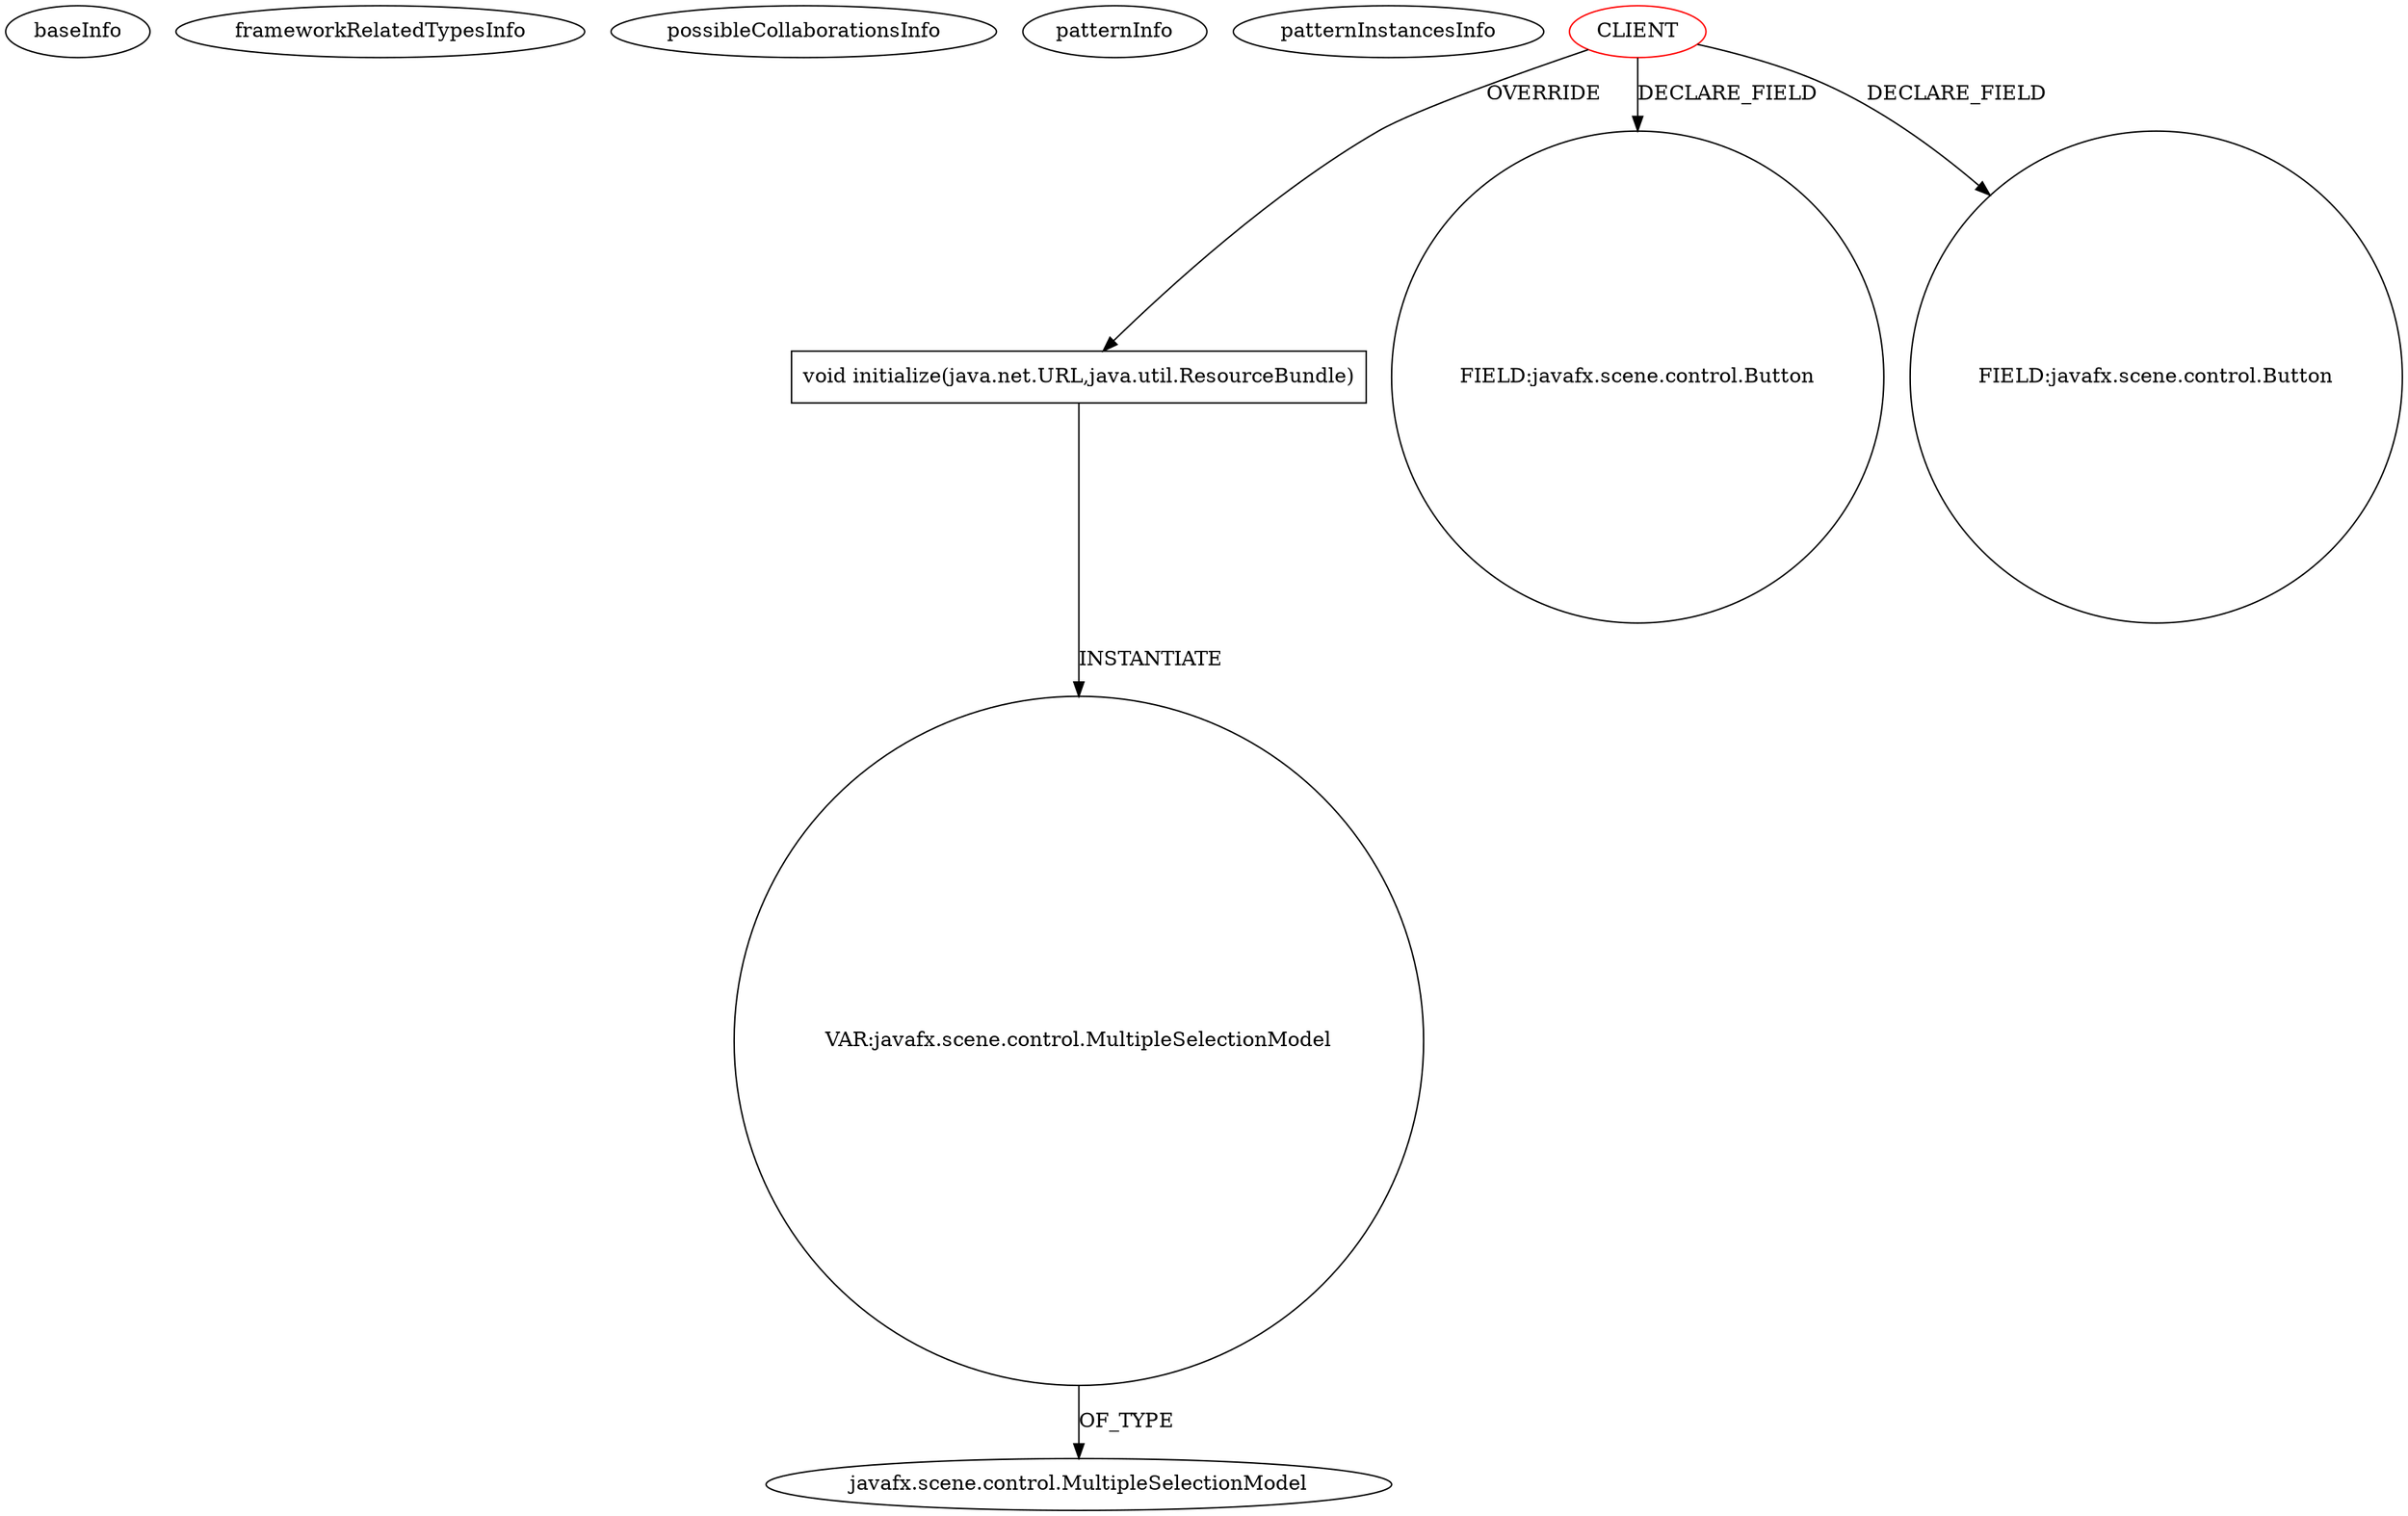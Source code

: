 digraph {
baseInfo[graphId=2218,category="pattern",isAnonymous=false,possibleRelation=false]
frameworkRelatedTypesInfo[]
possibleCollaborationsInfo[]
patternInfo[frequency=5.0,patternRootClient=0]
patternInstancesInfo[0="JoshuaHanrahan-DVDCollectionApp~/JoshuaHanrahan-DVDCollectionApp/DVDCollectionApp-master/src/dvdcollectionapp/view/DvdcollectionappfxmlController.java~DvdcollectionappfxmlController~728",1="sergiohpl-PMS~/sergiohpl-PMS/PMS-master/IssueTrackingLite/src/issuetrackinglite/IssueTrackingLiteController.java~IssueTrackingLiteController~4152",2="ChrisWongAtCUHK-JavaFX~/ChrisWongAtCUHK-JavaFX/JavaFX-master/IssueTrackingLite/src/issuetrackinglite/IssueTrackingLiteController.java~IssueTrackingLiteController~240",3="santi-gonzalez-javafx-tutos~/santi-gonzalez-javafx-tutos/javafx-tutos-master/IssueTrackingLite/src/issuetrackinglite/IssueTrackingLiteController.java~IssueTrackingLiteController~4083",4="crosswords-testEnvironment~/crosswords-testEnvironment/testEnvironment-master/src/GUI/MainController.java~MainController~2315"]
66[label="javafx.scene.control.MultipleSelectionModel",vertexType="FRAMEWORK_CLASS_TYPE",isFrameworkType=false]
99[label="VAR:javafx.scene.control.MultipleSelectionModel",vertexType="VARIABLE_EXPRESION",isFrameworkType=false,shape=circle]
54[label="void initialize(java.net.URL,java.util.ResourceBundle)",vertexType="OVERRIDING_METHOD_DECLARATION",isFrameworkType=false,shape=box]
0[label="CLIENT",vertexType="ROOT_CLIENT_CLASS_DECLARATION",isFrameworkType=false,color=red]
44[label="FIELD:javafx.scene.control.Button",vertexType="FIELD_DECLARATION",isFrameworkType=false,shape=circle]
16[label="FIELD:javafx.scene.control.Button",vertexType="FIELD_DECLARATION",isFrameworkType=false,shape=circle]
54->99[label="INSTANTIATE"]
0->54[label="OVERRIDE"]
99->66[label="OF_TYPE"]
0->44[label="DECLARE_FIELD"]
0->16[label="DECLARE_FIELD"]
}
